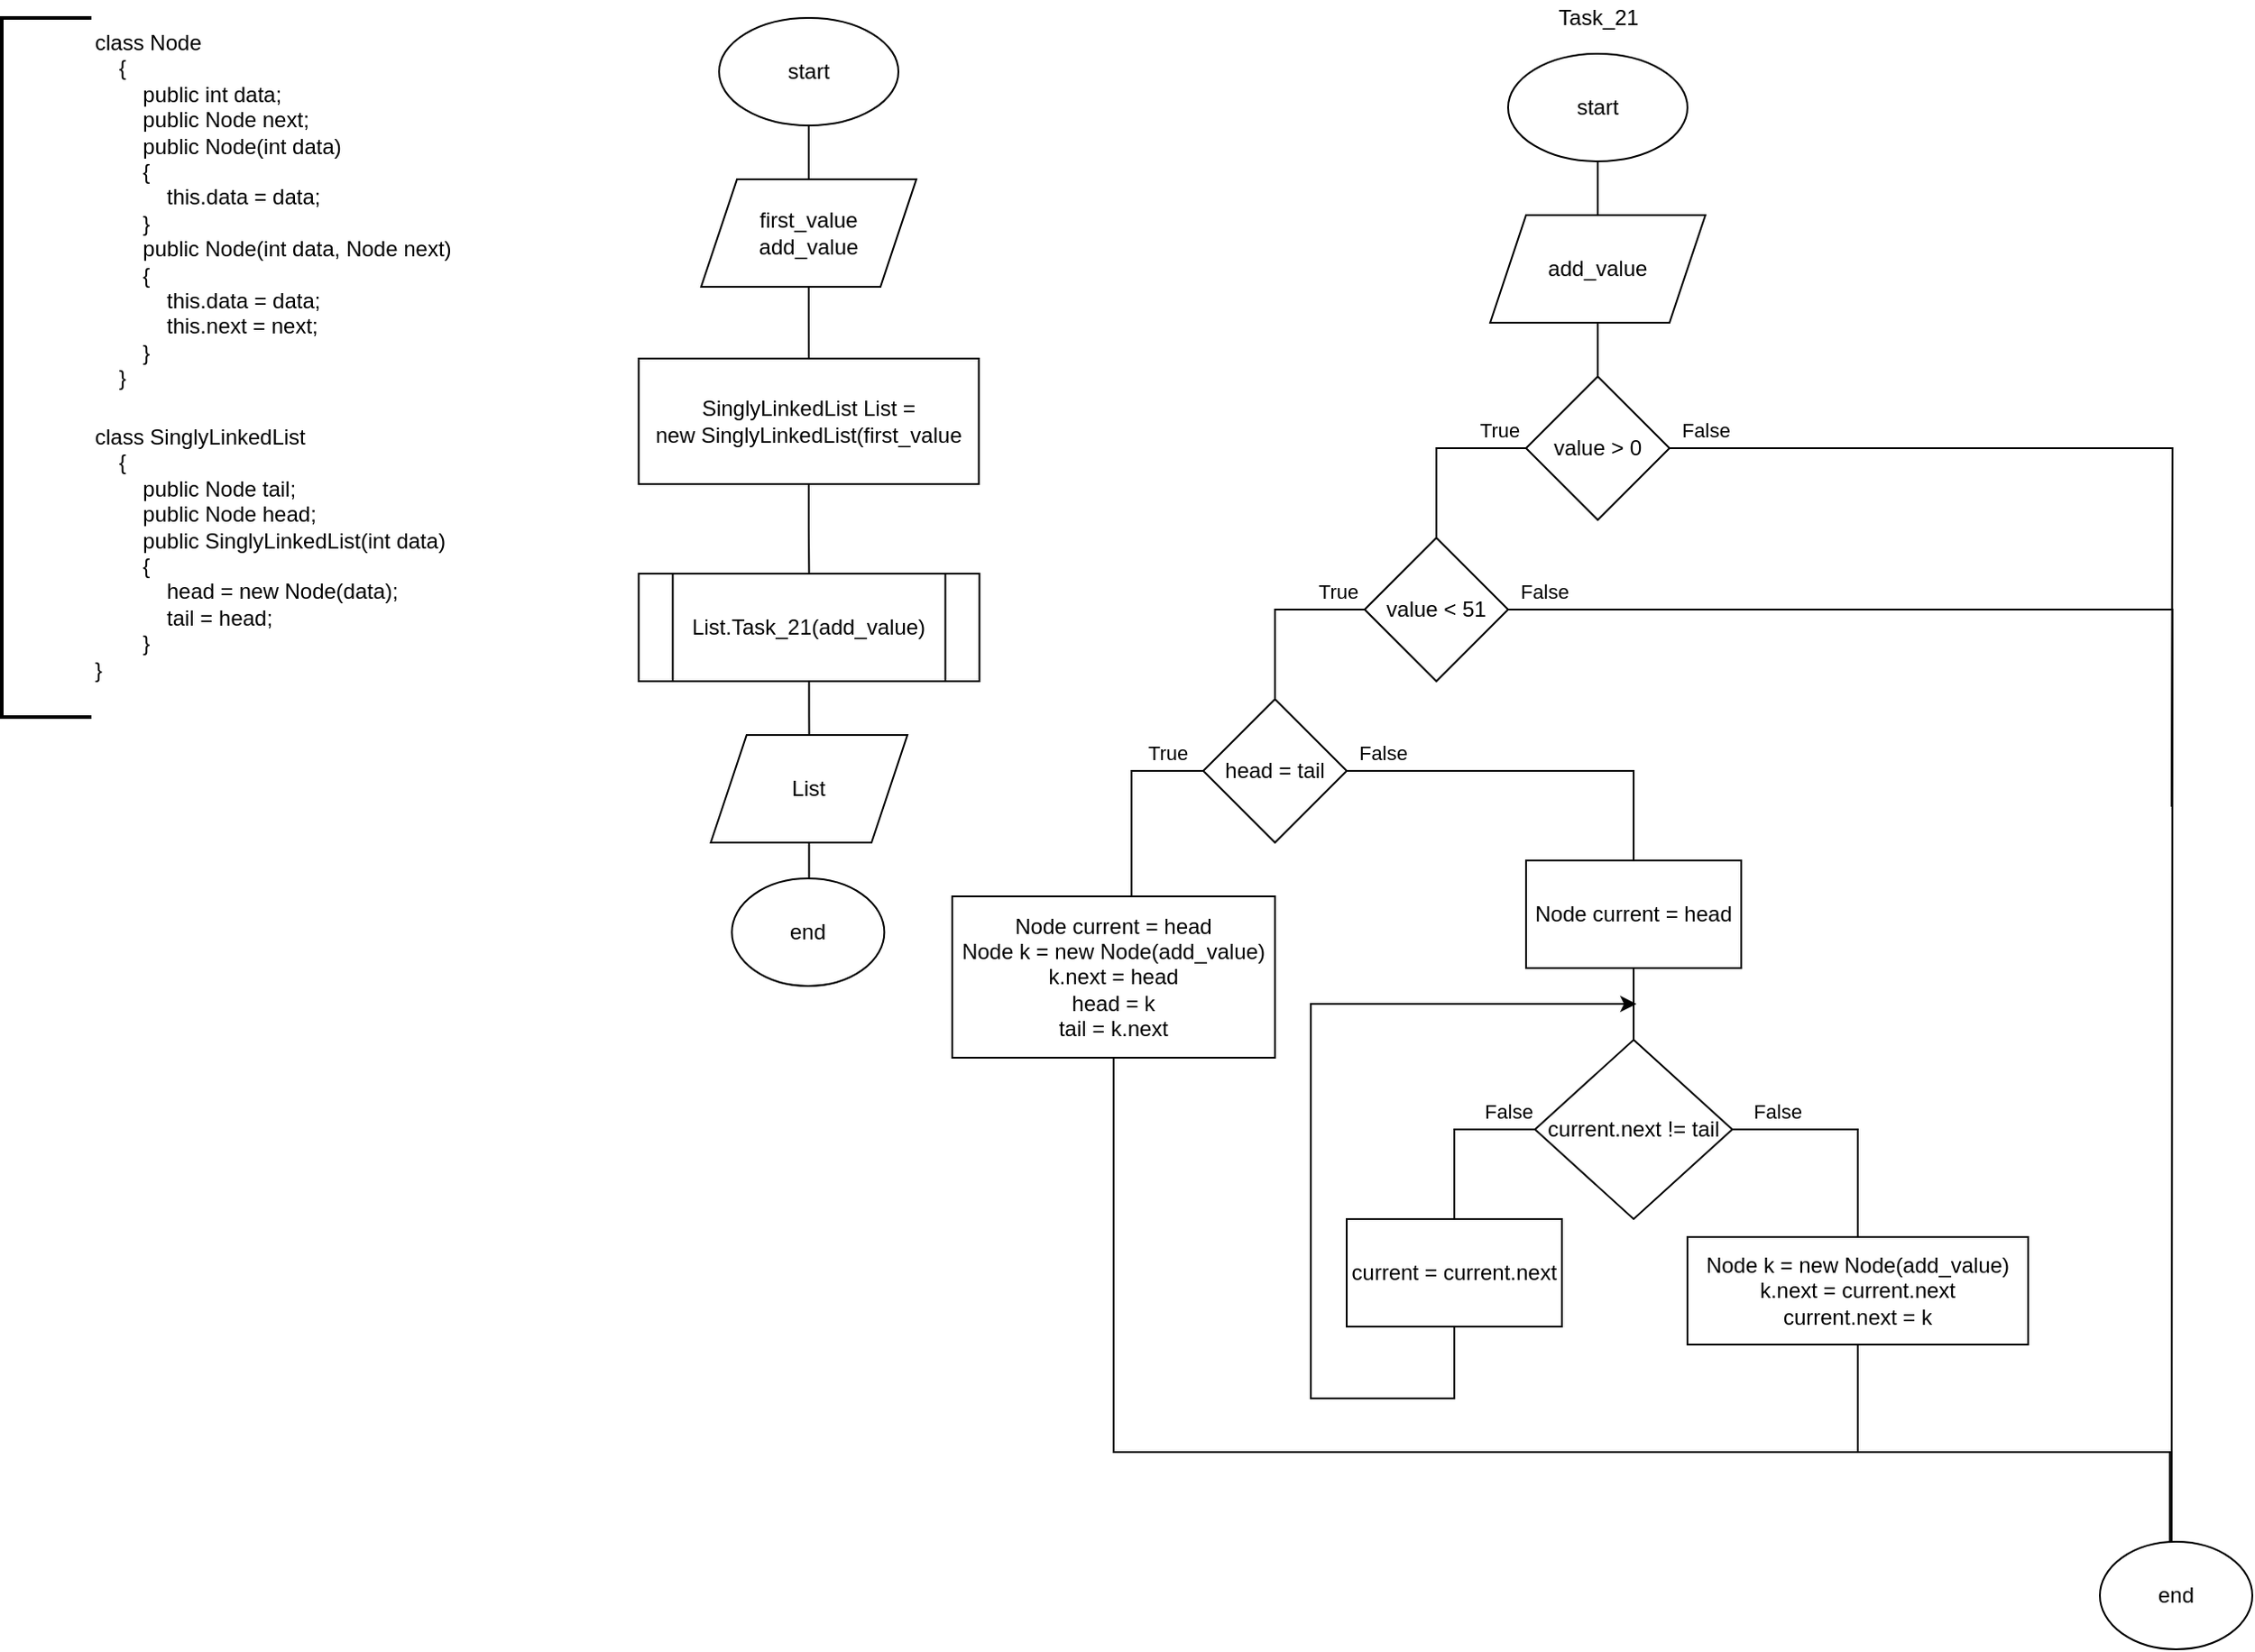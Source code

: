 <mxfile version="15.7.3" type="device" pages="2"><diagram id="UB0krACVCtrgW_mtj6bG" name="Exercise_21"><mxGraphModel dx="2580" dy="1068" grid="1" gridSize="10" guides="1" tooltips="1" connect="1" arrows="1" fold="1" page="1" pageScale="1" pageWidth="850" pageHeight="1100" math="0" shadow="0"><root><mxCell id="0"/><mxCell id="1" parent="0"/><mxCell id="6nxH7sJsA0lKBm7Cvbek-1" style="edgeStyle=orthogonalEdgeStyle;rounded=0;orthogonalLoop=1;jettySize=auto;html=1;exitX=0.5;exitY=1;exitDx=0;exitDy=0;endArrow=none;endFill=0;" edge="1" parent="1" source="9QGo60zMEh7dnfMDAEfm-1" target="6nxH7sJsA0lKBm7Cvbek-2"><mxGeometry relative="1" as="geometry"><mxPoint x="99.647" y="130" as="targetPoint"/></mxGeometry></mxCell><mxCell id="9QGo60zMEh7dnfMDAEfm-1" value="&lt;font style=&quot;font-size: 12px&quot;&gt;start&lt;/font&gt;" style="ellipse;whiteSpace=wrap;html=1;" vertex="1" parent="1"><mxGeometry x="50" y="20" width="100" height="60" as="geometry"/></mxCell><mxCell id="9QGo60zMEh7dnfMDAEfm-2" value="" style="strokeWidth=2;html=1;shape=mxgraph.flowchart.annotation_1;align=left;pointerEvents=1;" vertex="1" parent="1"><mxGeometry x="-350" y="20" width="50" height="390" as="geometry"/></mxCell><mxCell id="9QGo60zMEh7dnfMDAEfm-3" value="class Node&#10;    {&#10;        public int data;&#10;        public Node next;&#10;        public Node(int data)&#10;        {&#10;            this.data = data;&#10;        }&#10;        public Node(int data, Node next)&#10;        {&#10;            this.data = data;&#10;            this.next = next;&#10;        }&#10;    }" style="text;whiteSpace=wrap;html=1;" vertex="1" parent="1"><mxGeometry x="-300" y="20" width="220" height="210" as="geometry"/></mxCell><mxCell id="9QGo60zMEh7dnfMDAEfm-4" value="class SinglyLinkedList&lt;br&gt;&amp;nbsp; &amp;nbsp; {&lt;br&gt;&amp;nbsp; &amp;nbsp; &amp;nbsp; &amp;nbsp; public Node tail;&lt;br&gt;&amp;nbsp; &amp;nbsp; &amp;nbsp; &amp;nbsp; public Node head;&lt;br&gt;&amp;nbsp; &amp;nbsp; &amp;nbsp; &amp;nbsp; public SinglyLinkedList(int data)&lt;br&gt;&amp;nbsp; &amp;nbsp; &amp;nbsp; &amp;nbsp; {&lt;br&gt;&amp;nbsp; &amp;nbsp; &amp;nbsp; &amp;nbsp; &amp;nbsp; &amp;nbsp; head = new Node(data);&lt;br&gt;&amp;nbsp; &amp;nbsp; &amp;nbsp; &amp;nbsp; &amp;nbsp; &amp;nbsp; tail = head;&lt;br&gt;&amp;nbsp; &amp;nbsp; &amp;nbsp; &amp;nbsp; }&lt;br&gt;}" style="text;whiteSpace=wrap;html=1;" vertex="1" parent="1"><mxGeometry x="-300" y="240" width="230" height="160" as="geometry"/></mxCell><mxCell id="6nxH7sJsA0lKBm7Cvbek-3" style="edgeStyle=orthogonalEdgeStyle;rounded=0;orthogonalLoop=1;jettySize=auto;html=1;exitX=0.5;exitY=1;exitDx=0;exitDy=0;endArrow=none;endFill=0;" edge="1" parent="1" source="6nxH7sJsA0lKBm7Cvbek-2" target="6nxH7sJsA0lKBm7Cvbek-4"><mxGeometry relative="1" as="geometry"><mxPoint x="99.647" y="230" as="targetPoint"/></mxGeometry></mxCell><mxCell id="6nxH7sJsA0lKBm7Cvbek-2" value="first_value&lt;br&gt;add_value" style="shape=parallelogram;perimeter=parallelogramPerimeter;whiteSpace=wrap;html=1;fixedSize=1;" vertex="1" parent="1"><mxGeometry x="39.997" y="110" width="120" height="60" as="geometry"/></mxCell><mxCell id="6nxH7sJsA0lKBm7Cvbek-5" style="edgeStyle=orthogonalEdgeStyle;rounded=0;orthogonalLoop=1;jettySize=auto;html=1;exitX=0.5;exitY=1;exitDx=0;exitDy=0;endArrow=none;endFill=0;" edge="1" parent="1" source="6nxH7sJsA0lKBm7Cvbek-4" target="6nxH7sJsA0lKBm7Cvbek-6"><mxGeometry relative="1" as="geometry"><mxPoint x="99.647" y="330" as="targetPoint"/></mxGeometry></mxCell><mxCell id="6nxH7sJsA0lKBm7Cvbek-4" value="SinglyLinkedList List = new&amp;nbsp;SinglyLinkedList(first_value" style="rounded=0;whiteSpace=wrap;html=1;" vertex="1" parent="1"><mxGeometry x="5.18" y="210" width="189.65" height="70" as="geometry"/></mxCell><mxCell id="6nxH7sJsA0lKBm7Cvbek-7" style="edgeStyle=orthogonalEdgeStyle;rounded=0;orthogonalLoop=1;jettySize=auto;html=1;exitX=0.5;exitY=1;exitDx=0;exitDy=0;endArrow=none;endFill=0;" edge="1" parent="1" source="6nxH7sJsA0lKBm7Cvbek-6" target="6nxH7sJsA0lKBm7Cvbek-8"><mxGeometry relative="1" as="geometry"><mxPoint x="99.647" y="440" as="targetPoint"/></mxGeometry></mxCell><mxCell id="6nxH7sJsA0lKBm7Cvbek-6" value="List.Task_21(add_value)" style="shape=process;whiteSpace=wrap;html=1;backgroundOutline=1;" vertex="1" parent="1"><mxGeometry x="5.18" y="330" width="190.01" height="60" as="geometry"/></mxCell><mxCell id="6nxH7sJsA0lKBm7Cvbek-9" style="edgeStyle=orthogonalEdgeStyle;rounded=0;orthogonalLoop=1;jettySize=auto;html=1;exitX=0.5;exitY=1;exitDx=0;exitDy=0;endArrow=none;endFill=0;" edge="1" parent="1" source="6nxH7sJsA0lKBm7Cvbek-8" target="6nxH7sJsA0lKBm7Cvbek-10"><mxGeometry relative="1" as="geometry"><mxPoint x="99.647" y="530.0" as="targetPoint"/></mxGeometry></mxCell><mxCell id="6nxH7sJsA0lKBm7Cvbek-8" value="List" style="shape=parallelogram;perimeter=parallelogramPerimeter;whiteSpace=wrap;html=1;fixedSize=1;" vertex="1" parent="1"><mxGeometry x="45.36" y="420" width="109.65" height="60" as="geometry"/></mxCell><mxCell id="6nxH7sJsA0lKBm7Cvbek-10" value="end" style="ellipse;whiteSpace=wrap;html=1;" vertex="1" parent="1"><mxGeometry x="57.147" y="500.0" width="85" height="60" as="geometry"/></mxCell><mxCell id="6nxH7sJsA0lKBm7Cvbek-11" value="Task_21" style="text;html=1;align=center;verticalAlign=middle;resizable=0;points=[];autosize=1;strokeColor=none;fillColor=none;" vertex="1" parent="1"><mxGeometry x="510" y="10" width="60" height="20" as="geometry"/></mxCell><mxCell id="6nxH7sJsA0lKBm7Cvbek-13" style="edgeStyle=orthogonalEdgeStyle;rounded=0;orthogonalLoop=1;jettySize=auto;html=1;exitX=0.5;exitY=1;exitDx=0;exitDy=0;endArrow=none;endFill=0;" edge="1" parent="1" source="6nxH7sJsA0lKBm7Cvbek-12" target="6nxH7sJsA0lKBm7Cvbek-14"><mxGeometry relative="1" as="geometry"><mxPoint x="540" y="160" as="targetPoint"/></mxGeometry></mxCell><mxCell id="6nxH7sJsA0lKBm7Cvbek-12" value="&lt;font style=&quot;font-size: 12px&quot;&gt;start&lt;/font&gt;" style="ellipse;whiteSpace=wrap;html=1;" vertex="1" parent="1"><mxGeometry x="490" y="40" width="100" height="60" as="geometry"/></mxCell><mxCell id="6nxH7sJsA0lKBm7Cvbek-15" style="edgeStyle=orthogonalEdgeStyle;rounded=0;orthogonalLoop=1;jettySize=auto;html=1;exitX=0.5;exitY=1;exitDx=0;exitDy=0;endArrow=none;endFill=0;" edge="1" parent="1" source="6nxH7sJsA0lKBm7Cvbek-14" target="6nxH7sJsA0lKBm7Cvbek-16"><mxGeometry relative="1" as="geometry"><mxPoint x="540" y="240" as="targetPoint"/></mxGeometry></mxCell><mxCell id="6nxH7sJsA0lKBm7Cvbek-14" value="add_value" style="shape=parallelogram;perimeter=parallelogramPerimeter;whiteSpace=wrap;html=1;fixedSize=1;" vertex="1" parent="1"><mxGeometry x="480" y="130" width="120" height="60" as="geometry"/></mxCell><mxCell id="6nxH7sJsA0lKBm7Cvbek-17" value="True" style="edgeStyle=orthogonalEdgeStyle;rounded=0;orthogonalLoop=1;jettySize=auto;html=1;exitX=0;exitY=0.5;exitDx=0;exitDy=0;endArrow=none;endFill=0;" edge="1" parent="1" source="6nxH7sJsA0lKBm7Cvbek-16" target="6nxH7sJsA0lKBm7Cvbek-18"><mxGeometry x="-0.692" y="-10" relative="1" as="geometry"><mxPoint x="450" y="340" as="targetPoint"/><mxPoint as="offset"/></mxGeometry></mxCell><mxCell id="6nxH7sJsA0lKBm7Cvbek-35" value="False" style="edgeStyle=orthogonalEdgeStyle;rounded=0;orthogonalLoop=1;jettySize=auto;html=1;exitX=1;exitY=0.5;exitDx=0;exitDy=0;endArrow=none;endFill=0;" edge="1" parent="1" source="6nxH7sJsA0lKBm7Cvbek-16"><mxGeometry x="-0.917" y="10" relative="1" as="geometry"><mxPoint x="860" y="460" as="targetPoint"/><mxPoint as="offset"/></mxGeometry></mxCell><mxCell id="6nxH7sJsA0lKBm7Cvbek-16" value="value &amp;gt; 0" style="rhombus;whiteSpace=wrap;html=1;" vertex="1" parent="1"><mxGeometry x="500" y="220" width="80" height="80" as="geometry"/></mxCell><mxCell id="6nxH7sJsA0lKBm7Cvbek-19" value="True" style="edgeStyle=orthogonalEdgeStyle;rounded=0;orthogonalLoop=1;jettySize=auto;html=1;exitX=0;exitY=0.5;exitDx=0;exitDy=0;endArrow=none;endFill=0;" edge="1" parent="1" source="6nxH7sJsA0lKBm7Cvbek-18" target="6nxH7sJsA0lKBm7Cvbek-20"><mxGeometry x="-0.692" y="-10" relative="1" as="geometry"><mxPoint x="360" y="430" as="targetPoint"/><mxPoint as="offset"/></mxGeometry></mxCell><mxCell id="6nxH7sJsA0lKBm7Cvbek-34" value="False" style="edgeStyle=orthogonalEdgeStyle;rounded=0;orthogonalLoop=1;jettySize=auto;html=1;exitX=1;exitY=0.5;exitDx=0;exitDy=0;endArrow=none;endFill=0;" edge="1" parent="1" source="6nxH7sJsA0lKBm7Cvbek-18"><mxGeometry x="-0.955" y="10" relative="1" as="geometry"><mxPoint x="860" y="870" as="targetPoint"/><mxPoint as="offset"/></mxGeometry></mxCell><mxCell id="6nxH7sJsA0lKBm7Cvbek-18" value="value &amp;lt; 51" style="rhombus;whiteSpace=wrap;html=1;" vertex="1" parent="1"><mxGeometry x="410" y="310" width="80" height="80" as="geometry"/></mxCell><mxCell id="6nxH7sJsA0lKBm7Cvbek-21" value="True" style="edgeStyle=orthogonalEdgeStyle;rounded=0;orthogonalLoop=1;jettySize=auto;html=1;exitX=0;exitY=0.5;exitDx=0;exitDy=0;endArrow=none;endFill=0;" edge="1" parent="1" source="6nxH7sJsA0lKBm7Cvbek-20" target="6nxH7sJsA0lKBm7Cvbek-22"><mxGeometry x="-0.636" y="-10" relative="1" as="geometry"><mxPoint x="290" y="490" as="targetPoint"/><Array as="points"><mxPoint x="280" y="440"/></Array><mxPoint as="offset"/></mxGeometry></mxCell><mxCell id="6nxH7sJsA0lKBm7Cvbek-23" value="False" style="edgeStyle=orthogonalEdgeStyle;rounded=0;orthogonalLoop=1;jettySize=auto;html=1;exitX=1;exitY=0.5;exitDx=0;exitDy=0;endArrow=none;endFill=0;" edge="1" parent="1" source="6nxH7sJsA0lKBm7Cvbek-20" target="6nxH7sJsA0lKBm7Cvbek-24"><mxGeometry x="-0.809" y="10" relative="1" as="geometry"><mxPoint x="560" y="490" as="targetPoint"/><mxPoint as="offset"/></mxGeometry></mxCell><mxCell id="6nxH7sJsA0lKBm7Cvbek-20" value="head = tail" style="rhombus;whiteSpace=wrap;html=1;" vertex="1" parent="1"><mxGeometry x="320" y="400" width="80" height="80" as="geometry"/></mxCell><mxCell id="6nxH7sJsA0lKBm7Cvbek-32" style="edgeStyle=orthogonalEdgeStyle;rounded=0;orthogonalLoop=1;jettySize=auto;html=1;exitX=0.5;exitY=1;exitDx=0;exitDy=0;endArrow=none;endFill=0;" edge="1" parent="1" source="6nxH7sJsA0lKBm7Cvbek-22" target="6nxH7sJsA0lKBm7Cvbek-36"><mxGeometry relative="1" as="geometry"><mxPoint x="859" y="880" as="targetPoint"/><Array as="points"><mxPoint x="270" y="820"/><mxPoint x="859" y="820"/></Array></mxGeometry></mxCell><mxCell id="6nxH7sJsA0lKBm7Cvbek-22" value="Node current = head&lt;br&gt;Node k = new Node(add_value)&lt;br&gt;k.next = head&lt;br&gt;head = k&lt;br&gt;tail = k.next" style="rounded=0;whiteSpace=wrap;html=1;" vertex="1" parent="1"><mxGeometry x="180" y="510" width="180" height="90" as="geometry"/></mxCell><mxCell id="6nxH7sJsA0lKBm7Cvbek-25" style="edgeStyle=orthogonalEdgeStyle;rounded=0;orthogonalLoop=1;jettySize=auto;html=1;exitX=0.5;exitY=1;exitDx=0;exitDy=0;endArrow=none;endFill=0;" edge="1" parent="1" source="6nxH7sJsA0lKBm7Cvbek-24" target="6nxH7sJsA0lKBm7Cvbek-26"><mxGeometry relative="1" as="geometry"><mxPoint x="560" y="600" as="targetPoint"/></mxGeometry></mxCell><mxCell id="6nxH7sJsA0lKBm7Cvbek-24" value="Node current = head" style="rounded=0;whiteSpace=wrap;html=1;" vertex="1" parent="1"><mxGeometry x="500" y="490" width="120" height="60" as="geometry"/></mxCell><mxCell id="6nxH7sJsA0lKBm7Cvbek-27" value="False" style="edgeStyle=orthogonalEdgeStyle;rounded=0;orthogonalLoop=1;jettySize=auto;html=1;exitX=0;exitY=0.5;exitDx=0;exitDy=0;endArrow=none;endFill=0;" edge="1" parent="1" source="6nxH7sJsA0lKBm7Cvbek-26" target="6nxH7sJsA0lKBm7Cvbek-28"><mxGeometry x="-0.684" y="-10" relative="1" as="geometry"><mxPoint x="460" y="720" as="targetPoint"/><mxPoint as="offset"/></mxGeometry></mxCell><mxCell id="6nxH7sJsA0lKBm7Cvbek-30" value="False" style="edgeStyle=orthogonalEdgeStyle;rounded=0;orthogonalLoop=1;jettySize=auto;html=1;exitX=1;exitY=0.5;exitDx=0;exitDy=0;endArrow=none;endFill=0;" edge="1" parent="1" source="6nxH7sJsA0lKBm7Cvbek-26" target="6nxH7sJsA0lKBm7Cvbek-31"><mxGeometry x="-0.615" y="10" relative="1" as="geometry"><mxPoint x="710" y="700" as="targetPoint"/><mxPoint as="offset"/></mxGeometry></mxCell><mxCell id="6nxH7sJsA0lKBm7Cvbek-26" value="current.next != tail" style="rhombus;whiteSpace=wrap;html=1;" vertex="1" parent="1"><mxGeometry x="505" y="590" width="110" height="100" as="geometry"/></mxCell><mxCell id="6nxH7sJsA0lKBm7Cvbek-29" style="edgeStyle=orthogonalEdgeStyle;rounded=0;orthogonalLoop=1;jettySize=auto;html=1;exitX=0.5;exitY=1;exitDx=0;exitDy=0;endArrow=classic;endFill=1;" edge="1" parent="1" source="6nxH7sJsA0lKBm7Cvbek-28"><mxGeometry relative="1" as="geometry"><mxPoint x="561.6" y="570" as="targetPoint"/><Array as="points"><mxPoint x="460" y="790"/><mxPoint x="380" y="790"/><mxPoint x="380" y="570"/></Array></mxGeometry></mxCell><mxCell id="6nxH7sJsA0lKBm7Cvbek-28" value="current = current.next" style="rounded=0;whiteSpace=wrap;html=1;" vertex="1" parent="1"><mxGeometry x="400" y="690" width="120" height="60" as="geometry"/></mxCell><mxCell id="6nxH7sJsA0lKBm7Cvbek-33" style="edgeStyle=orthogonalEdgeStyle;rounded=0;orthogonalLoop=1;jettySize=auto;html=1;exitX=0.5;exitY=1;exitDx=0;exitDy=0;endArrow=none;endFill=0;" edge="1" parent="1" source="6nxH7sJsA0lKBm7Cvbek-31"><mxGeometry relative="1" as="geometry"><mxPoint x="685" y="820" as="targetPoint"/></mxGeometry></mxCell><mxCell id="6nxH7sJsA0lKBm7Cvbek-31" value="Node k = new Node(add_value)&lt;br&gt;k.next = current.next&lt;br&gt;current.next = k" style="rounded=0;whiteSpace=wrap;html=1;" vertex="1" parent="1"><mxGeometry x="590" y="700" width="190" height="60" as="geometry"/></mxCell><mxCell id="6nxH7sJsA0lKBm7Cvbek-36" value="end" style="ellipse;whiteSpace=wrap;html=1;" vertex="1" parent="1"><mxGeometry x="820.0" y="870.0" width="85" height="60" as="geometry"/></mxCell></root></mxGraphModel></diagram><diagram id="QglppFYIi_7XoUzkRa-p" name="Page-2"><mxGraphModel dx="270" dy="641" grid="1" gridSize="10" guides="1" tooltips="1" connect="1" arrows="1" fold="1" page="1" pageScale="1" pageWidth="850" pageHeight="1100" math="0" shadow="0"><root><mxCell id="dsns6mNkvEF5y_aBQ5yn-0"/><mxCell id="dsns6mNkvEF5y_aBQ5yn-1" parent="dsns6mNkvEF5y_aBQ5yn-0"/></root></mxGraphModel></diagram></mxfile>